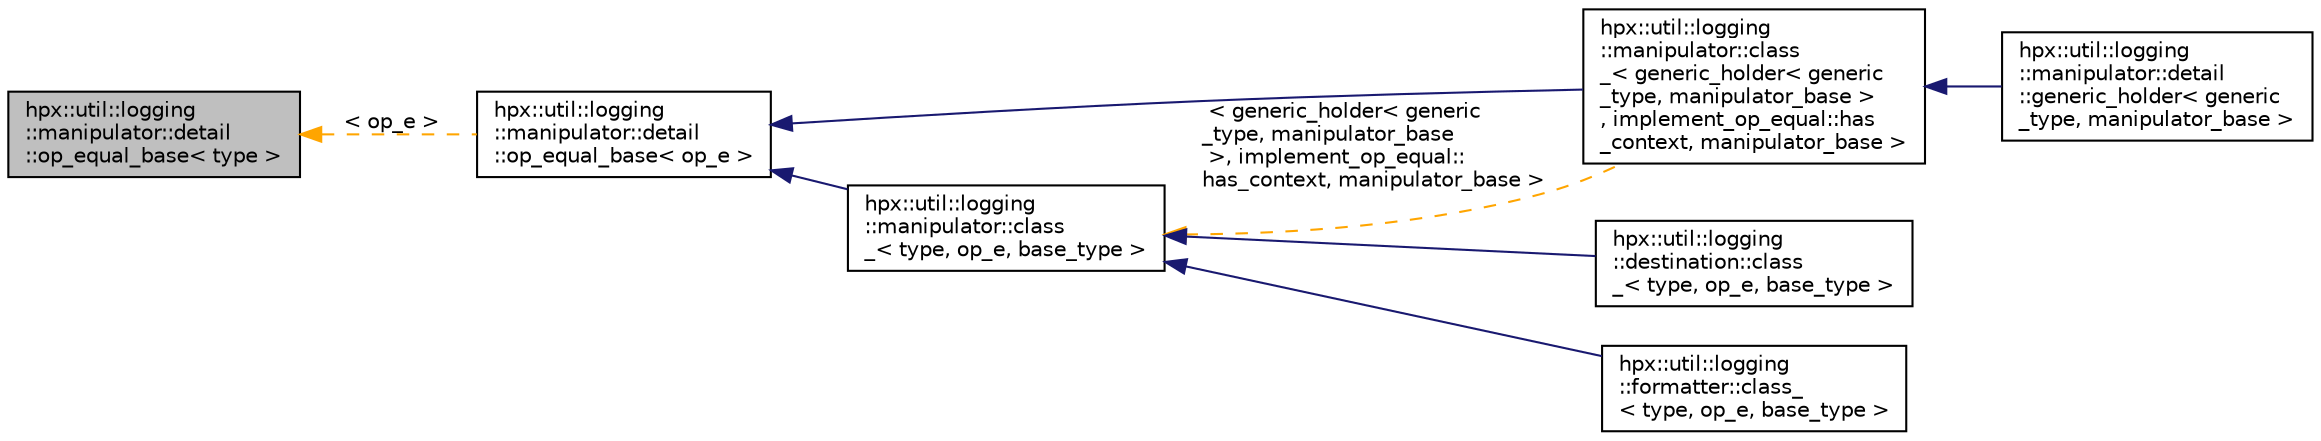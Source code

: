 digraph "hpx::util::logging::manipulator::detail::op_equal_base&lt; type &gt;"
{
  edge [fontname="Helvetica",fontsize="10",labelfontname="Helvetica",labelfontsize="10"];
  node [fontname="Helvetica",fontsize="10",shape=record];
  rankdir="LR";
  Node0 [label="hpx::util::logging\l::manipulator::detail\l::op_equal_base\< type \>",height=0.2,width=0.4,color="black", fillcolor="grey75", style="filled", fontcolor="black"];
  Node0 -> Node1 [dir="back",color="orange",fontsize="10",style="dashed",label=" \< op_e \>" ,fontname="Helvetica"];
  Node1 [label="hpx::util::logging\l::manipulator::detail\l::op_equal_base\< op_e \>",height=0.2,width=0.4,color="black", fillcolor="white", style="filled",URL="$d3/df9/structhpx_1_1util_1_1logging_1_1manipulator_1_1detail_1_1op__equal__base.html"];
  Node1 -> Node2 [dir="back",color="midnightblue",fontsize="10",style="solid",fontname="Helvetica"];
  Node2 [label="hpx::util::logging\l::manipulator::class\l_\< generic_holder\< generic\l_type, manipulator_base \>\l, implement_op_equal::has\l_context, manipulator_base \>",height=0.2,width=0.4,color="black", fillcolor="white", style="filled",URL="$d8/d06/structhpx_1_1util_1_1logging_1_1manipulator_1_1class__.html"];
  Node2 -> Node3 [dir="back",color="midnightblue",fontsize="10",style="solid",fontname="Helvetica"];
  Node3 [label="hpx::util::logging\l::manipulator::detail\l::generic_holder\< generic\l_type, manipulator_base \>",height=0.2,width=0.4,color="black", fillcolor="white", style="filled",URL="$d7/d6b/structhpx_1_1util_1_1logging_1_1manipulator_1_1detail_1_1generic__holder.html"];
  Node1 -> Node4 [dir="back",color="midnightblue",fontsize="10",style="solid",fontname="Helvetica"];
  Node4 [label="hpx::util::logging\l::manipulator::class\l_\< type, op_e, base_type \>",height=0.2,width=0.4,color="black", fillcolor="white", style="filled",URL="$d8/d06/structhpx_1_1util_1_1logging_1_1manipulator_1_1class__.html",tooltip="Use this when implementing your own formatter or destination class. Don&#39;t use this directly..."];
  Node4 -> Node5 [dir="back",color="midnightblue",fontsize="10",style="solid",fontname="Helvetica"];
  Node5 [label="hpx::util::logging\l::destination::class\l_\< type, op_e, base_type \>",height=0.2,width=0.4,color="black", fillcolor="white", style="filled",URL="$d3/d03/structhpx_1_1util_1_1logging_1_1destination_1_1class__.html",tooltip="Use this when implementing your own destination class. "];
  Node4 -> Node6 [dir="back",color="midnightblue",fontsize="10",style="solid",fontname="Helvetica"];
  Node6 [label="hpx::util::logging\l::formatter::class_\l\< type, op_e, base_type \>",height=0.2,width=0.4,color="black", fillcolor="white", style="filled",URL="$de/d9a/structhpx_1_1util_1_1logging_1_1formatter_1_1class__.html",tooltip="Use this when implementing your own formatter class. "];
  Node4 -> Node2 [dir="back",color="orange",fontsize="10",style="dashed",label=" \< generic_holder\< generic\l_type, manipulator_base\l \>, implement_op_equal::\lhas_context, manipulator_base \>" ,fontname="Helvetica"];
}
